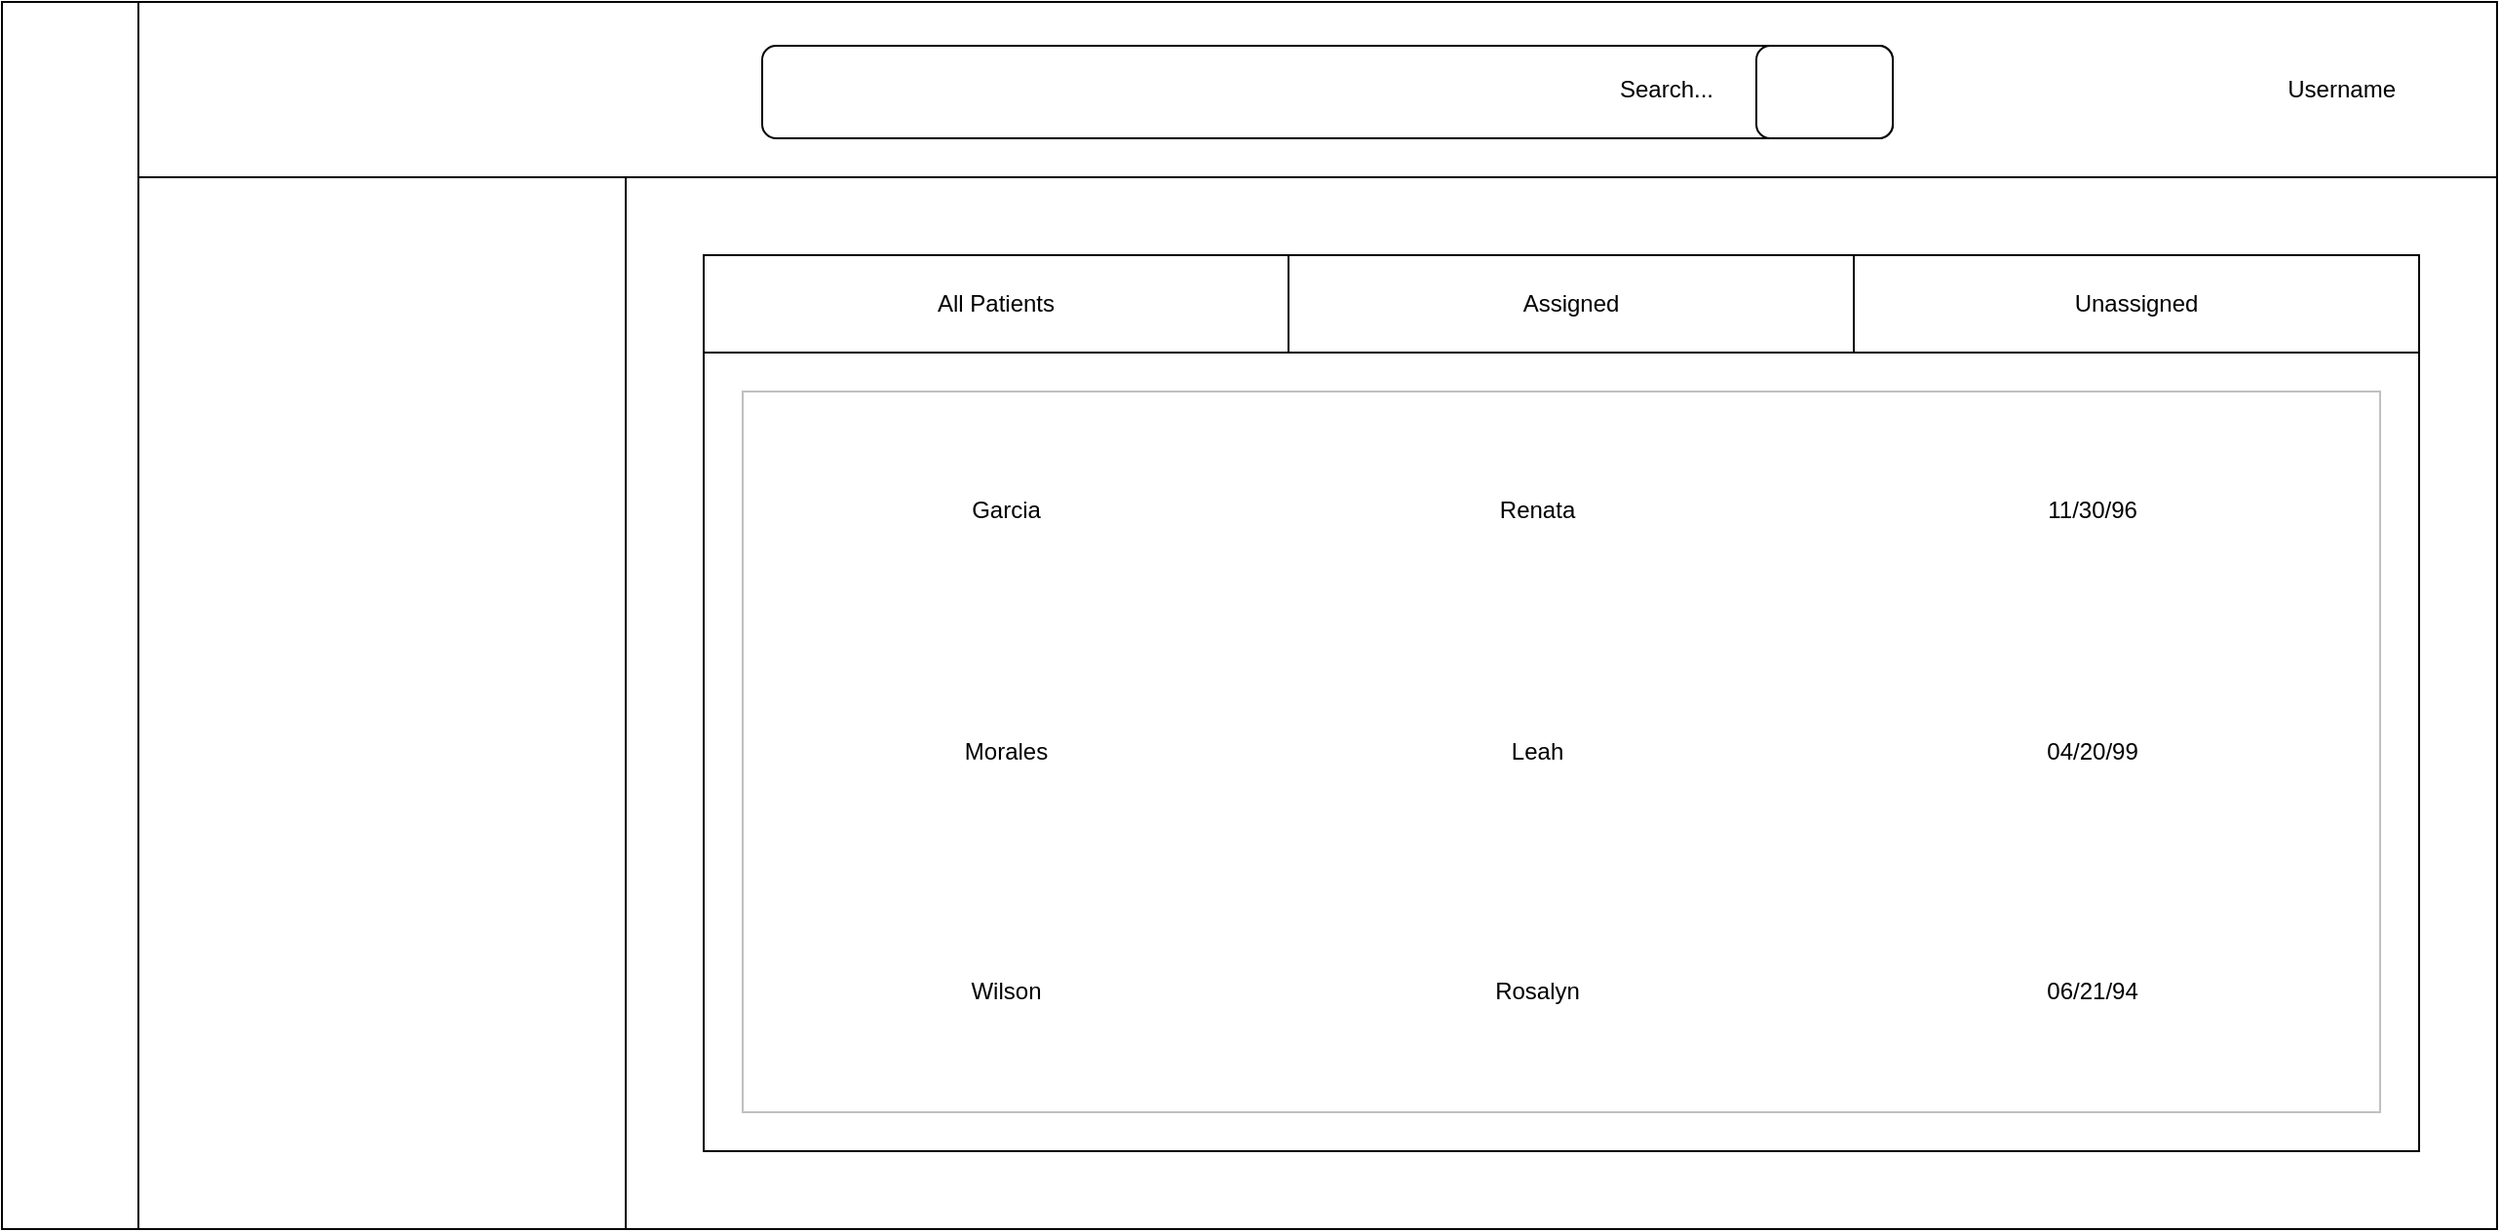<mxfile version="20.0.4" type="github">
  <diagram id="1-WsZu6R_i0gmAgSLc3U" name="Page-1">
    <mxGraphModel dx="1824" dy="540" grid="1" gridSize="10" guides="1" tooltips="1" connect="1" arrows="1" fold="1" page="1" pageScale="1" pageWidth="850" pageHeight="1100" math="0" shadow="0">
      <root>
        <mxCell id="0" />
        <mxCell id="1" parent="0" />
        <mxCell id="ah0IJTTXBp7sf0zQST2m-1" value="" style="rounded=0;whiteSpace=wrap;html=1;" vertex="1" parent="1">
          <mxGeometry x="-50" y="30" width="1280" height="630" as="geometry" />
        </mxCell>
        <mxCell id="ah0IJTTXBp7sf0zQST2m-3" value="" style="rounded=0;whiteSpace=wrap;html=1;" vertex="1" parent="1">
          <mxGeometry x="-50" y="30" width="1280" height="90" as="geometry" />
        </mxCell>
        <mxCell id="ah0IJTTXBp7sf0zQST2m-4" value="Username" style="text;html=1;strokeColor=none;fillColor=none;align=right;verticalAlign=middle;whiteSpace=wrap;rounded=0;" vertex="1" parent="1">
          <mxGeometry x="910" y="60" width="270" height="30" as="geometry" />
        </mxCell>
        <mxCell id="ah0IJTTXBp7sf0zQST2m-6" value="" style="rounded=1;whiteSpace=wrap;html=1;" vertex="1" parent="1">
          <mxGeometry x="340" y="52.5" width="580" height="47.5" as="geometry" />
        </mxCell>
        <mxCell id="ah0IJTTXBp7sf0zQST2m-7" value="Search..." style="text;html=1;strokeColor=none;fillColor=none;align=right;verticalAlign=middle;whiteSpace=wrap;rounded=0;" vertex="1" parent="1">
          <mxGeometry x="660" y="60" width="170" height="30" as="geometry" />
        </mxCell>
        <mxCell id="ah0IJTTXBp7sf0zQST2m-9" value="" style="rounded=1;whiteSpace=wrap;html=1;" vertex="1" parent="1">
          <mxGeometry x="850" y="52.5" width="70" height="47.5" as="geometry" />
        </mxCell>
        <mxCell id="ah0IJTTXBp7sf0zQST2m-10" value="" style="rounded=0;whiteSpace=wrap;html=1;" vertex="1" parent="1">
          <mxGeometry x="-50" y="30" width="70" height="630" as="geometry" />
        </mxCell>
        <mxCell id="ah0IJTTXBp7sf0zQST2m-12" value="" style="rounded=0;whiteSpace=wrap;html=1;" vertex="1" parent="1">
          <mxGeometry x="20" y="120" width="250" height="540" as="geometry" />
        </mxCell>
        <mxCell id="ah0IJTTXBp7sf0zQST2m-24" value="All Patients" style="rounded=0;whiteSpace=wrap;html=1;" vertex="1" parent="1">
          <mxGeometry x="310" y="160" width="300" height="50" as="geometry" />
        </mxCell>
        <mxCell id="ah0IJTTXBp7sf0zQST2m-25" value="Unassigned" style="rounded=0;whiteSpace=wrap;html=1;" vertex="1" parent="1">
          <mxGeometry x="900" y="160" width="290" height="50" as="geometry" />
        </mxCell>
        <mxCell id="ah0IJTTXBp7sf0zQST2m-26" value="Assigned" style="rounded=0;whiteSpace=wrap;html=1;" vertex="1" parent="1">
          <mxGeometry x="610" y="160" width="290" height="50" as="geometry" />
        </mxCell>
        <mxCell id="ah0IJTTXBp7sf0zQST2m-28" value="" style="rounded=0;whiteSpace=wrap;html=1;" vertex="1" parent="1">
          <mxGeometry x="310" y="210" width="880" height="410" as="geometry" />
        </mxCell>
        <mxCell id="ah0IJTTXBp7sf0zQST2m-29" value="&lt;table style=&quot;width:100%;height:100%;border-collapse:collapse;&quot; width=&quot;100%&quot; height=&quot;100%&quot; border=&quot;0&quot;&gt;&lt;tbody&gt;&lt;tr&gt;&lt;td align=&quot;center&quot;&gt;Garcia&lt;/td&gt;&lt;td align=&quot;center&quot;&gt;Renata&lt;/td&gt;&lt;td align=&quot;center&quot;&gt;11/30/96&lt;/td&gt;&lt;/tr&gt;&lt;tr&gt;&lt;td align=&quot;center&quot;&gt;Morales&lt;/td&gt;&lt;td align=&quot;center&quot;&gt;Leah&lt;/td&gt;&lt;td align=&quot;center&quot;&gt;04/20/99&lt;/td&gt;&lt;/tr&gt;&lt;tr&gt;&lt;td align=&quot;center&quot;&gt;Wilson&lt;/td&gt;&lt;td align=&quot;center&quot;&gt;Rosalyn&lt;/td&gt;&lt;td align=&quot;center&quot;&gt;06/21/94&lt;/td&gt;&lt;/tr&gt;&lt;/tbody&gt;&lt;/table&gt;" style="text;html=1;strokeColor=#c0c0c0;fillColor=none;overflow=fill;" vertex="1" parent="1">
          <mxGeometry x="330" y="230" width="840" height="370" as="geometry" />
        </mxCell>
      </root>
    </mxGraphModel>
  </diagram>
</mxfile>
